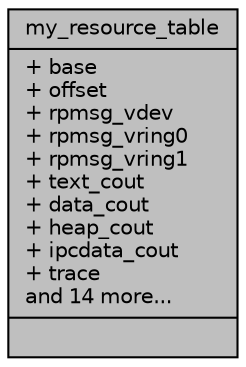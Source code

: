 digraph "my_resource_table"
{
  edge [fontname="Helvetica",fontsize="10",labelfontname="Helvetica",labelfontsize="10"];
  node [fontname="Helvetica",fontsize="10",shape=record];
  Node1 [label="{my_resource_table\n|+ base\l+ offset\l+ rpmsg_vdev\l+ rpmsg_vring0\l+ rpmsg_vring1\l+ text_cout\l+ data_cout\l+ heap_cout\l+ ipcdata_cout\l+ trace\land 14 more...\l|}",height=0.2,width=0.4,color="black", fillcolor="grey75", style="filled", fontcolor="black"];
}
